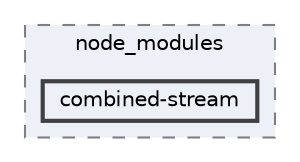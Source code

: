 digraph "pkiclassroomrescheduler/src/main/frontend/node_modules/combined-stream"
{
 // LATEX_PDF_SIZE
  bgcolor="transparent";
  edge [fontname=Helvetica,fontsize=10,labelfontname=Helvetica,labelfontsize=10];
  node [fontname=Helvetica,fontsize=10,shape=box,height=0.2,width=0.4];
  compound=true
  subgraph clusterdir_72953eda66ccb3a2722c28e1c3e6c23b {
    graph [ bgcolor="#edf0f7", pencolor="grey50", label="node_modules", fontname=Helvetica,fontsize=10 style="filled,dashed", URL="dir_72953eda66ccb3a2722c28e1c3e6c23b.html",tooltip=""]
  dir_01b623b3591a1b468d3fa314293356b7 [label="combined-stream", fillcolor="#edf0f7", color="grey25", style="filled,bold", URL="dir_01b623b3591a1b468d3fa314293356b7.html",tooltip=""];
  }
}
